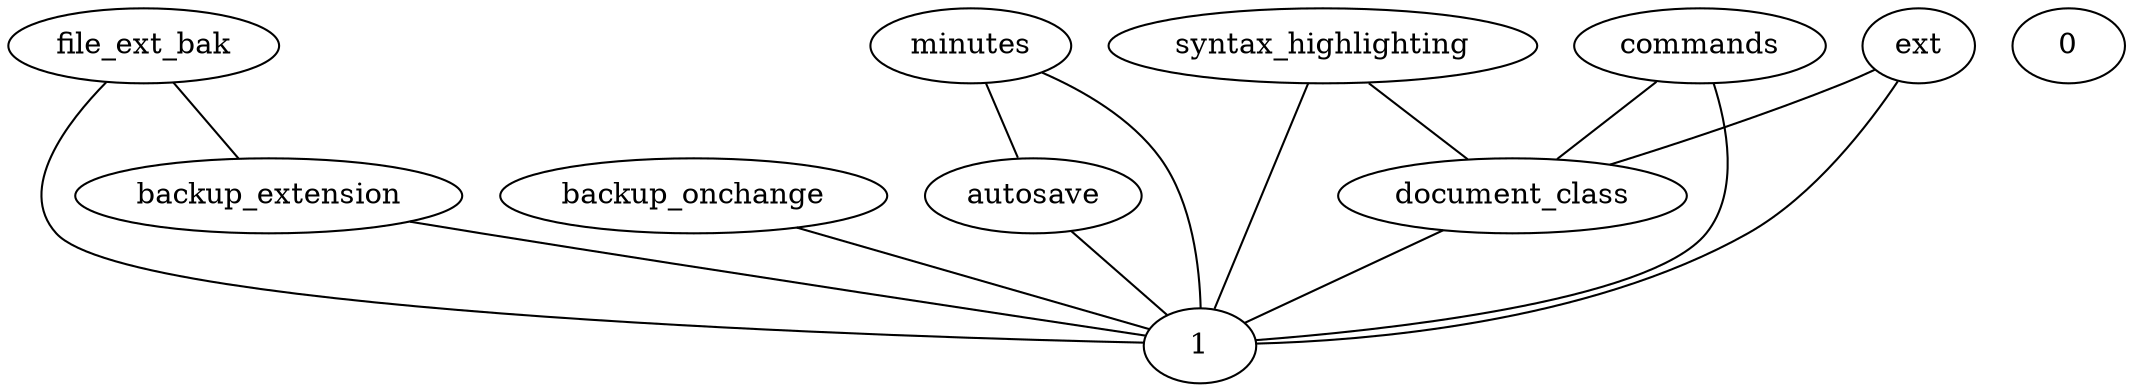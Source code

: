 graph G {
  file_ext_bak;
  minutes;
  backup_onchange;
  syntax_highlighting;
  commands;
  backup_extension;
  document_class;
  autosave;
  0;
  1;
  ext;
  commands -- document_class;
  file_ext_bak -- backup_extension;
  minutes -- autosave;
  syntax_highlighting -- document_class;
  backup_onchange -- 1;
  backup_extension -- 1;
  document_class -- 1;
  autosave -- 1;
  ext -- document_class;
  file_ext_bak -- 1;
  minutes -- 1;
  syntax_highlighting -- 1;
  commands -- 1;
  ext -- 1;
}
